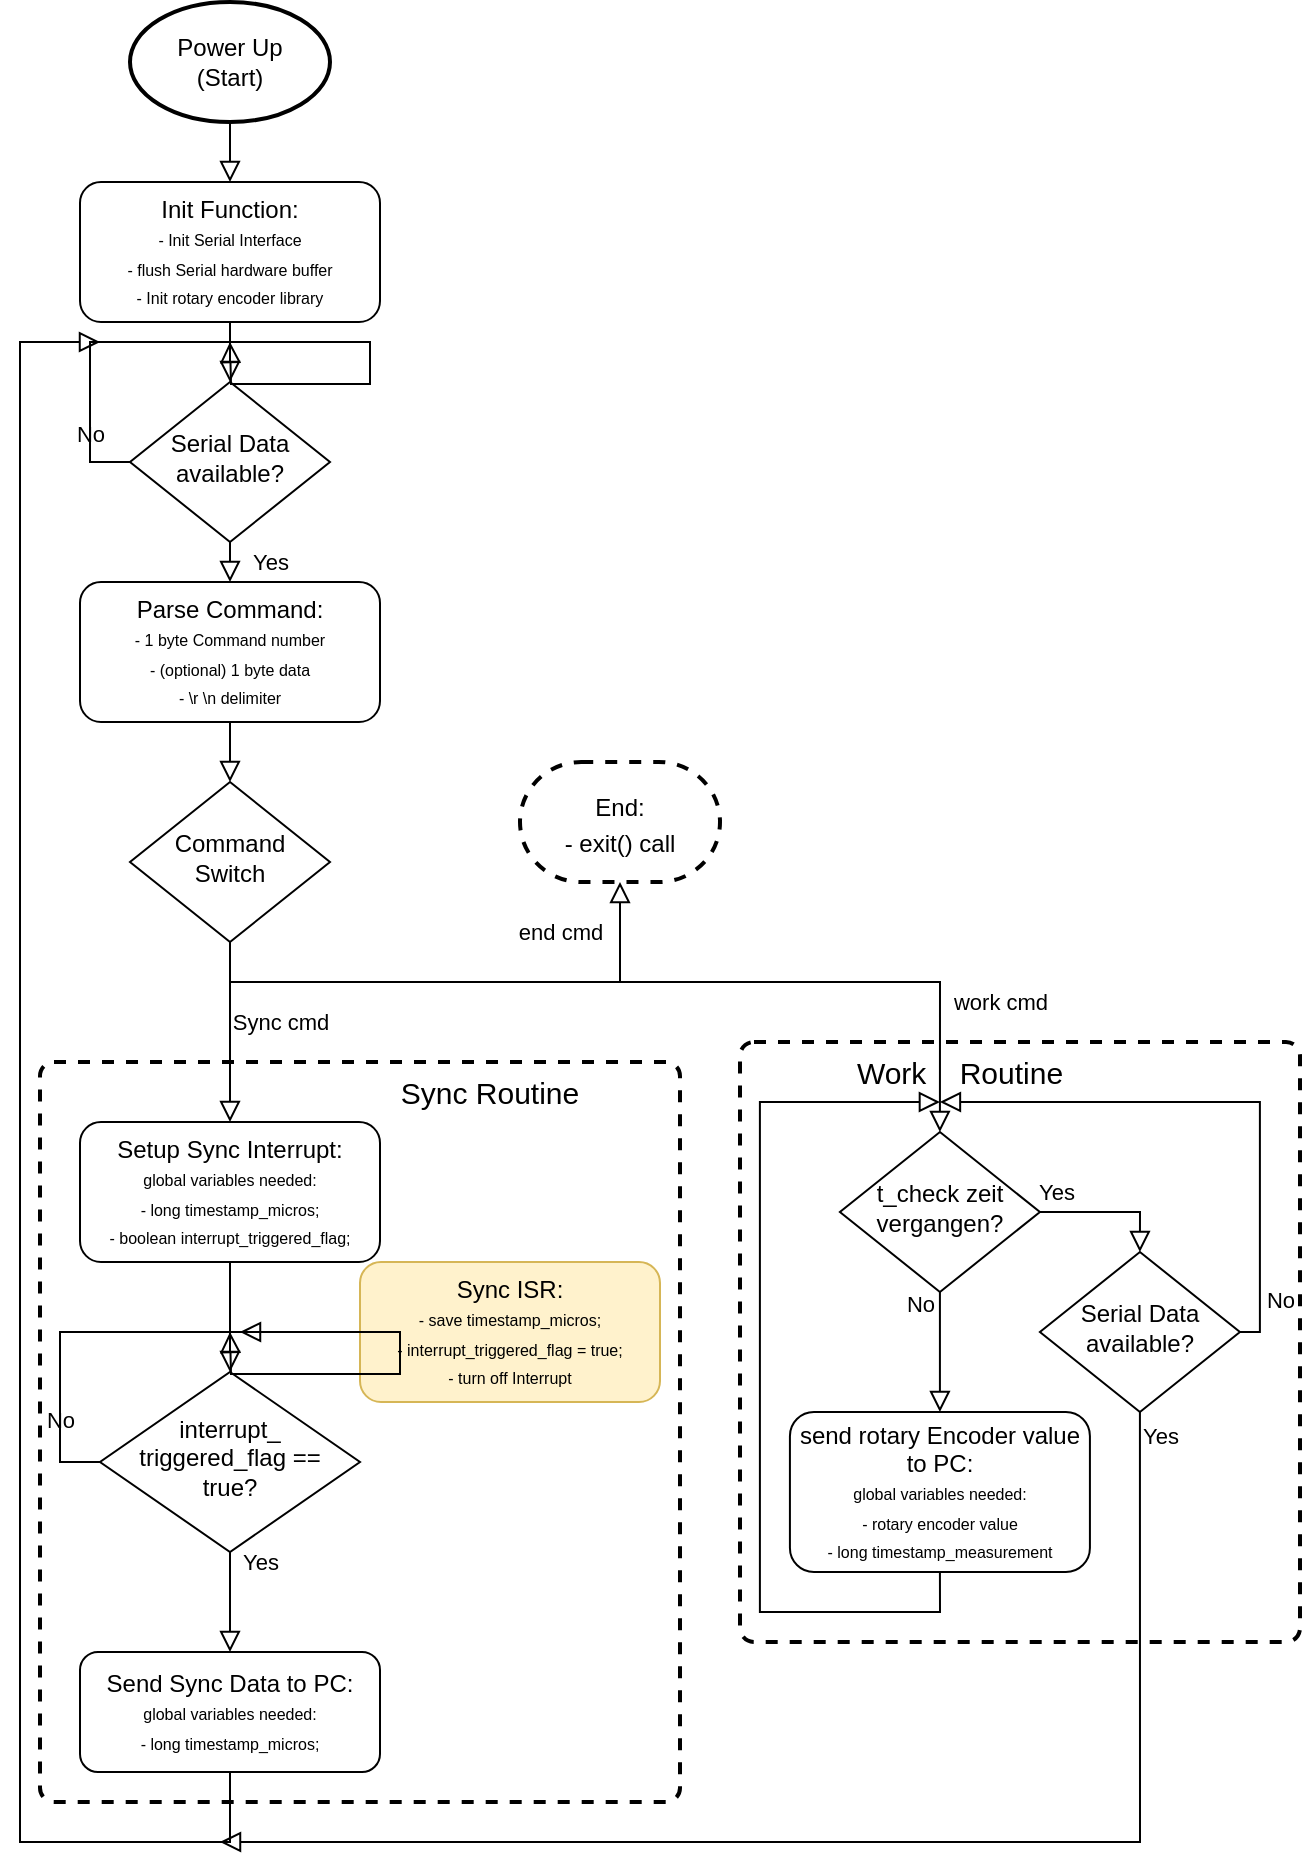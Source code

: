 <mxfile version="17.2.4" type="device"><diagram id="C5RBs43oDa-KdzZeNtuy" name="Page-1"><mxGraphModel dx="978" dy="799" grid="1" gridSize="10" guides="1" tooltips="1" connect="1" arrows="1" fold="1" page="1" pageScale="1" pageWidth="827" pageHeight="1169" math="0" shadow="0"><root><mxCell id="WIyWlLk6GJQsqaUBKTNV-0"/><mxCell id="WIyWlLk6GJQsqaUBKTNV-1" parent="WIyWlLk6GJQsqaUBKTNV-0"/><mxCell id="2u7fmn7NpDEMbbSHLtYv-59" value="" style="rounded=1;whiteSpace=wrap;html=1;absoluteArcSize=1;arcSize=14;strokeWidth=2;fontSize=8;dashed=1;align=right;" parent="WIyWlLk6GJQsqaUBKTNV-1" vertex="1"><mxGeometry x="390" y="540" width="280" height="300" as="geometry"/></mxCell><mxCell id="2u7fmn7NpDEMbbSHLtYv-60" value="&lt;font style=&quot;font-size: 15px&quot;&gt;Work&amp;nbsp; &amp;nbsp; Routine&lt;/font&gt;" style="text;html=1;strokeColor=none;fillColor=none;align=center;verticalAlign=middle;whiteSpace=wrap;rounded=0;dashed=1;fontSize=8;" parent="WIyWlLk6GJQsqaUBKTNV-1" vertex="1"><mxGeometry x="430" y="540" width="140" height="30" as="geometry"/></mxCell><mxCell id="2u7fmn7NpDEMbbSHLtYv-23" value="" style="rounded=1;whiteSpace=wrap;html=1;absoluteArcSize=1;arcSize=14;strokeWidth=2;fontSize=8;dashed=1;align=right;" parent="WIyWlLk6GJQsqaUBKTNV-1" vertex="1"><mxGeometry x="40" y="550" width="320" height="370" as="geometry"/></mxCell><mxCell id="2u7fmn7NpDEMbbSHLtYv-0" value="Init Function:&lt;br style=&quot;font-size: 8px&quot;&gt;&lt;font style=&quot;font-size: 8px&quot;&gt;- Init Serial Interface&lt;br&gt;- flush Serial hardware buffer&lt;br&gt;- Init rotary encoder library&lt;/font&gt;" style="rounded=1;whiteSpace=wrap;html=1;fontSize=12;glass=0;strokeWidth=1;shadow=0;" parent="WIyWlLk6GJQsqaUBKTNV-1" vertex="1"><mxGeometry x="60" y="110" width="150" height="70" as="geometry"/></mxCell><mxCell id="2u7fmn7NpDEMbbSHLtYv-1" value="" style="rounded=0;html=1;jettySize=auto;orthogonalLoop=1;fontSize=11;endArrow=block;endFill=0;endSize=8;strokeWidth=1;shadow=0;labelBackgroundColor=none;edgeStyle=orthogonalEdgeStyle;entryX=0.5;entryY=0;entryDx=0;entryDy=0;exitX=0.5;exitY=1;exitDx=0;exitDy=0;exitPerimeter=0;" parent="WIyWlLk6GJQsqaUBKTNV-1" source="2u7fmn7NpDEMbbSHLtYv-9" target="2u7fmn7NpDEMbbSHLtYv-0" edge="1"><mxGeometry y="20" relative="1" as="geometry"><mxPoint as="offset"/><mxPoint x="135" y="70.0" as="sourcePoint"/><mxPoint x="145" y="390" as="targetPoint"/></mxGeometry></mxCell><mxCell id="2u7fmn7NpDEMbbSHLtYv-2" value="Serial Data available?" style="rhombus;whiteSpace=wrap;html=1;shadow=0;fontFamily=Helvetica;fontSize=12;align=center;strokeWidth=1;spacing=6;spacingTop=-4;" parent="WIyWlLk6GJQsqaUBKTNV-1" vertex="1"><mxGeometry x="85" y="210" width="100" height="80" as="geometry"/></mxCell><mxCell id="2u7fmn7NpDEMbbSHLtYv-3" value="No" style="rounded=0;html=1;jettySize=auto;orthogonalLoop=1;fontSize=11;endArrow=block;endFill=0;endSize=8;strokeWidth=1;shadow=0;labelBackgroundColor=none;edgeStyle=orthogonalEdgeStyle;exitX=0;exitY=0.5;exitDx=0;exitDy=0;" parent="WIyWlLk6GJQsqaUBKTNV-1" source="2u7fmn7NpDEMbbSHLtYv-2" edge="1"><mxGeometry x="-0.733" y="-10" relative="1" as="geometry"><mxPoint x="-10" y="10" as="offset"/><mxPoint x="375.0" y="620" as="sourcePoint"/><mxPoint x="135" y="190" as="targetPoint"/></mxGeometry></mxCell><mxCell id="2u7fmn7NpDEMbbSHLtYv-4" value="" style="rounded=0;html=1;jettySize=auto;orthogonalLoop=1;fontSize=11;endArrow=block;endFill=0;endSize=8;strokeWidth=1;shadow=0;labelBackgroundColor=none;edgeStyle=orthogonalEdgeStyle;entryX=0.5;entryY=0;entryDx=0;entryDy=0;exitX=0.5;exitY=1;exitDx=0;exitDy=0;" parent="WIyWlLk6GJQsqaUBKTNV-1" source="2u7fmn7NpDEMbbSHLtYv-0" target="2u7fmn7NpDEMbbSHLtYv-2" edge="1"><mxGeometry y="20" relative="1" as="geometry"><mxPoint as="offset"/><mxPoint x="145" y="60" as="sourcePoint"/><mxPoint x="145" y="100" as="targetPoint"/></mxGeometry></mxCell><mxCell id="2u7fmn7NpDEMbbSHLtYv-5" value="Yes" style="rounded=0;html=1;jettySize=auto;orthogonalLoop=1;fontSize=11;endArrow=block;endFill=0;endSize=8;strokeWidth=1;shadow=0;labelBackgroundColor=none;edgeStyle=orthogonalEdgeStyle;exitX=0.5;exitY=1;exitDx=0;exitDy=0;entryX=0.5;entryY=0;entryDx=0;entryDy=0;" parent="WIyWlLk6GJQsqaUBKTNV-1" source="2u7fmn7NpDEMbbSHLtYv-2" target="2u7fmn7NpDEMbbSHLtYv-6" edge="1"><mxGeometry y="20" relative="1" as="geometry"><mxPoint as="offset"/><mxPoint x="375" y="480" as="sourcePoint"/><mxPoint x="135" y="300" as="targetPoint"/></mxGeometry></mxCell><mxCell id="2u7fmn7NpDEMbbSHLtYv-6" value="Parse Command:&lt;br style=&quot;font-size: 8px&quot;&gt;&lt;font style=&quot;font-size: 8px&quot;&gt;- 1 byte Command number&lt;br&gt;- (optional) 1 byte data&lt;br&gt;- \r \n delimiter&lt;/font&gt;" style="rounded=1;whiteSpace=wrap;html=1;fontSize=12;glass=0;strokeWidth=1;shadow=0;" parent="WIyWlLk6GJQsqaUBKTNV-1" vertex="1"><mxGeometry x="60" y="310" width="150" height="70" as="geometry"/></mxCell><mxCell id="2u7fmn7NpDEMbbSHLtYv-7" value="Command&lt;br&gt;Switch" style="rhombus;whiteSpace=wrap;html=1;shadow=0;fontFamily=Helvetica;fontSize=12;align=center;strokeWidth=1;spacing=6;spacingTop=-4;" parent="WIyWlLk6GJQsqaUBKTNV-1" vertex="1"><mxGeometry x="85" y="410" width="100" height="80" as="geometry"/></mxCell><mxCell id="2u7fmn7NpDEMbbSHLtYv-8" value="" style="rounded=0;html=1;jettySize=auto;orthogonalLoop=1;fontSize=11;endArrow=block;endFill=0;endSize=8;strokeWidth=1;shadow=0;labelBackgroundColor=none;edgeStyle=orthogonalEdgeStyle;entryX=0.5;entryY=0;entryDx=0;entryDy=0;exitX=0.5;exitY=1;exitDx=0;exitDy=0;" parent="WIyWlLk6GJQsqaUBKTNV-1" source="2u7fmn7NpDEMbbSHLtYv-6" target="2u7fmn7NpDEMbbSHLtYv-7" edge="1"><mxGeometry y="20" relative="1" as="geometry"><mxPoint as="offset"/><mxPoint x="145" y="40.0" as="sourcePoint"/><mxPoint x="145" y="80" as="targetPoint"/></mxGeometry></mxCell><mxCell id="2u7fmn7NpDEMbbSHLtYv-9" value="&lt;span style=&quot;font-size: 12px&quot;&gt;Power Up&lt;/span&gt;&lt;br style=&quot;font-size: 12px&quot;&gt;&lt;span style=&quot;font-size: 12px&quot;&gt;(Start)&lt;/span&gt;" style="strokeWidth=2;html=1;shape=mxgraph.flowchart.start_1;whiteSpace=wrap;fontSize=8;" parent="WIyWlLk6GJQsqaUBKTNV-1" vertex="1"><mxGeometry x="85" y="20" width="100" height="60" as="geometry"/></mxCell><mxCell id="2u7fmn7NpDEMbbSHLtYv-10" value="Setup Sync Interrupt:&lt;br style=&quot;font-size: 8px&quot;&gt;&lt;font style=&quot;font-size: 8px&quot;&gt;global variables needed:&lt;br&gt;- long timestamp_micros;&lt;br&gt;- boolean interrupt_triggered_flag;&lt;br&gt;&lt;/font&gt;" style="rounded=1;whiteSpace=wrap;html=1;fontSize=12;glass=0;strokeWidth=1;shadow=0;" parent="WIyWlLk6GJQsqaUBKTNV-1" vertex="1"><mxGeometry x="60" y="580" width="150" height="70" as="geometry"/></mxCell><mxCell id="2u7fmn7NpDEMbbSHLtYv-11" value="Sync ISR:&lt;br style=&quot;font-size: 8px&quot;&gt;&lt;font style=&quot;font-size: 8px&quot;&gt;- save timestamp_micros;&lt;br&gt;- interrupt_triggered_flag = true;&lt;br&gt;- turn off Interrupt&lt;br&gt;&lt;/font&gt;" style="rounded=1;whiteSpace=wrap;html=1;fontSize=12;glass=0;strokeWidth=1;shadow=0;fillColor=#fff2cc;strokeColor=#d6b656;" parent="WIyWlLk6GJQsqaUBKTNV-1" vertex="1"><mxGeometry x="200" y="650" width="150" height="70" as="geometry"/></mxCell><mxCell id="2u7fmn7NpDEMbbSHLtYv-12" value="interrupt_ triggered_flag == true?" style="rhombus;whiteSpace=wrap;html=1;shadow=0;fontFamily=Helvetica;fontSize=12;align=center;strokeWidth=1;spacing=6;spacingTop=-4;" parent="WIyWlLk6GJQsqaUBKTNV-1" vertex="1"><mxGeometry x="70" y="705" width="130" height="90" as="geometry"/></mxCell><mxCell id="2u7fmn7NpDEMbbSHLtYv-13" value="No" style="rounded=0;html=1;jettySize=auto;orthogonalLoop=1;fontSize=11;endArrow=block;endFill=0;endSize=8;strokeWidth=1;shadow=0;labelBackgroundColor=none;edgeStyle=orthogonalEdgeStyle;exitX=0;exitY=0.5;exitDx=0;exitDy=0;" parent="WIyWlLk6GJQsqaUBKTNV-1" source="2u7fmn7NpDEMbbSHLtYv-12" edge="1"><mxGeometry x="-0.733" y="-10" relative="1" as="geometry"><mxPoint x="-10" y="10" as="offset"/><mxPoint x="360.0" y="1115" as="sourcePoint"/><mxPoint x="135" y="685" as="targetPoint"/></mxGeometry></mxCell><mxCell id="2u7fmn7NpDEMbbSHLtYv-14" value="" style="rounded=0;html=1;jettySize=auto;orthogonalLoop=1;fontSize=11;endArrow=block;endFill=0;endSize=8;strokeWidth=1;shadow=0;labelBackgroundColor=none;edgeStyle=orthogonalEdgeStyle;entryX=0.5;entryY=0;entryDx=0;entryDy=0;exitX=0.5;exitY=1;exitDx=0;exitDy=0;" parent="WIyWlLk6GJQsqaUBKTNV-1" source="2u7fmn7NpDEMbbSHLtYv-10" target="2u7fmn7NpDEMbbSHLtYv-12" edge="1"><mxGeometry y="20" relative="1" as="geometry"><mxPoint as="offset"/><mxPoint x="145" y="435" as="sourcePoint"/><mxPoint x="145" y="465" as="targetPoint"/></mxGeometry></mxCell><mxCell id="2u7fmn7NpDEMbbSHLtYv-16" value="" style="rounded=0;html=1;jettySize=auto;orthogonalLoop=1;fontSize=11;endArrow=block;endFill=0;endSize=8;strokeWidth=1;shadow=0;labelBackgroundColor=none;edgeStyle=orthogonalEdgeStyle;exitX=0;exitY=0.5;exitDx=0;exitDy=0;" parent="WIyWlLk6GJQsqaUBKTNV-1" source="2u7fmn7NpDEMbbSHLtYv-11" edge="1"><mxGeometry y="20" relative="1" as="geometry"><mxPoint as="offset"/><mxPoint x="145" y="660" as="sourcePoint"/><mxPoint x="140" y="685" as="targetPoint"/><Array as="points"/></mxGeometry></mxCell><mxCell id="2u7fmn7NpDEMbbSHLtYv-18" value="Yes" style="rounded=0;html=1;jettySize=auto;orthogonalLoop=1;fontSize=11;endArrow=block;endFill=0;endSize=8;strokeWidth=1;shadow=0;labelBackgroundColor=none;edgeStyle=orthogonalEdgeStyle;exitX=0.5;exitY=1;exitDx=0;exitDy=0;entryX=0.5;entryY=0;entryDx=0;entryDy=0;" parent="WIyWlLk6GJQsqaUBKTNV-1" source="2u7fmn7NpDEMbbSHLtYv-12" target="2u7fmn7NpDEMbbSHLtYv-19" edge="1"><mxGeometry x="-0.8" y="15" relative="1" as="geometry"><mxPoint as="offset"/><mxPoint x="145" y="325" as="sourcePoint"/><mxPoint x="135" y="835" as="targetPoint"/></mxGeometry></mxCell><mxCell id="2u7fmn7NpDEMbbSHLtYv-19" value="Send Sync Data to PC:&lt;br style=&quot;font-size: 8px&quot;&gt;&lt;font style=&quot;font-size: 8px&quot;&gt;global variables needed:&lt;br&gt;- long timestamp_micros;&lt;br&gt;&lt;/font&gt;" style="rounded=1;whiteSpace=wrap;html=1;fontSize=12;glass=0;strokeWidth=1;shadow=0;" parent="WIyWlLk6GJQsqaUBKTNV-1" vertex="1"><mxGeometry x="60" y="845" width="150" height="60" as="geometry"/></mxCell><mxCell id="2u7fmn7NpDEMbbSHLtYv-21" value="" style="rounded=0;html=1;jettySize=auto;orthogonalLoop=1;fontSize=11;endArrow=block;endFill=0;endSize=8;strokeWidth=1;shadow=0;labelBackgroundColor=none;edgeStyle=orthogonalEdgeStyle;exitX=0.5;exitY=1;exitDx=0;exitDy=0;" parent="WIyWlLk6GJQsqaUBKTNV-1" source="2u7fmn7NpDEMbbSHLtYv-19" edge="1"><mxGeometry y="20" relative="1" as="geometry"><mxPoint as="offset"/><mxPoint x="305" y="630" as="sourcePoint"/><mxPoint x="70" y="190" as="targetPoint"/><Array as="points"><mxPoint x="135" y="940"/><mxPoint x="30" y="940"/><mxPoint x="30" y="190"/><mxPoint x="60" y="190"/></Array></mxGeometry></mxCell><mxCell id="2u7fmn7NpDEMbbSHLtYv-22" value="Sync cmd" style="rounded=0;html=1;jettySize=auto;orthogonalLoop=1;fontSize=11;endArrow=block;endFill=0;endSize=8;strokeWidth=1;shadow=0;labelBackgroundColor=none;edgeStyle=orthogonalEdgeStyle;exitX=0.5;exitY=1;exitDx=0;exitDy=0;entryX=0.5;entryY=0;entryDx=0;entryDy=0;" parent="WIyWlLk6GJQsqaUBKTNV-1" source="2u7fmn7NpDEMbbSHLtYv-7" target="2u7fmn7NpDEMbbSHLtYv-10" edge="1"><mxGeometry x="-0.111" y="25" relative="1" as="geometry"><mxPoint as="offset"/><mxPoint x="145" y="760" as="sourcePoint"/><mxPoint x="145" y="810" as="targetPoint"/></mxGeometry></mxCell><mxCell id="2u7fmn7NpDEMbbSHLtYv-24" value="&lt;font style=&quot;font-size: 15px&quot;&gt;Sync Routine&lt;/font&gt;" style="text;html=1;strokeColor=none;fillColor=none;align=center;verticalAlign=middle;whiteSpace=wrap;rounded=0;dashed=1;fontSize=8;" parent="WIyWlLk6GJQsqaUBKTNV-1" vertex="1"><mxGeometry x="200" y="550" width="130" height="30" as="geometry"/></mxCell><mxCell id="2u7fmn7NpDEMbbSHLtYv-48" value="t_check zeit vergangen?" style="rhombus;whiteSpace=wrap;html=1;shadow=0;fontFamily=Helvetica;fontSize=12;align=center;strokeWidth=1;spacing=6;spacingTop=-4;" parent="WIyWlLk6GJQsqaUBKTNV-1" vertex="1"><mxGeometry x="439.96" y="585" width="100" height="80" as="geometry"/></mxCell><mxCell id="2u7fmn7NpDEMbbSHLtYv-49" value="Serial Data available?" style="rhombus;whiteSpace=wrap;html=1;shadow=0;fontFamily=Helvetica;fontSize=12;align=center;strokeWidth=1;spacing=6;spacingTop=-4;" parent="WIyWlLk6GJQsqaUBKTNV-1" vertex="1"><mxGeometry x="539.96" y="645" width="100" height="80" as="geometry"/></mxCell><mxCell id="2u7fmn7NpDEMbbSHLtYv-50" value="No" style="rounded=0;html=1;jettySize=auto;orthogonalLoop=1;fontSize=11;endArrow=block;endFill=0;endSize=8;strokeWidth=1;shadow=0;labelBackgroundColor=none;edgeStyle=orthogonalEdgeStyle;exitX=1;exitY=0.5;exitDx=0;exitDy=0;" parent="WIyWlLk6GJQsqaUBKTNV-1" source="2u7fmn7NpDEMbbSHLtYv-49" edge="1"><mxGeometry x="-0.818" y="-10" relative="1" as="geometry"><mxPoint as="offset"/><mxPoint x="809.95" y="1070" as="sourcePoint"/><mxPoint x="489.96" y="570" as="targetPoint"/><Array as="points"><mxPoint x="649.96" y="685"/><mxPoint x="649.96" y="570"/></Array></mxGeometry></mxCell><mxCell id="2u7fmn7NpDEMbbSHLtYv-51" value="Yes" style="rounded=0;html=1;jettySize=auto;orthogonalLoop=1;fontSize=11;endArrow=block;endFill=0;endSize=8;strokeWidth=1;shadow=0;labelBackgroundColor=none;edgeStyle=orthogonalEdgeStyle;exitX=0.5;exitY=1;exitDx=0;exitDy=0;" parent="WIyWlLk6GJQsqaUBKTNV-1" source="2u7fmn7NpDEMbbSHLtYv-49" edge="1"><mxGeometry x="-0.964" y="10" relative="1" as="geometry"><mxPoint as="offset"/><mxPoint x="869.96" y="910" as="sourcePoint"/><mxPoint x="130" y="940" as="targetPoint"/><Array as="points"><mxPoint x="590" y="940"/><mxPoint x="250" y="940"/></Array></mxGeometry></mxCell><mxCell id="2u7fmn7NpDEMbbSHLtYv-53" value="Yes" style="rounded=0;html=1;jettySize=auto;orthogonalLoop=1;fontSize=11;endArrow=block;endFill=0;endSize=8;strokeWidth=1;shadow=0;labelBackgroundColor=none;edgeStyle=orthogonalEdgeStyle;exitX=1;exitY=0.5;exitDx=0;exitDy=0;entryX=0.5;entryY=0;entryDx=0;entryDy=0;" parent="WIyWlLk6GJQsqaUBKTNV-1" source="2u7fmn7NpDEMbbSHLtYv-48" target="2u7fmn7NpDEMbbSHLtYv-49" edge="1"><mxGeometry x="-0.778" y="10" relative="1" as="geometry"><mxPoint as="offset"/><mxPoint x="600.05" y="620" as="sourcePoint"/><mxPoint x="589.96" y="600" as="targetPoint"/></mxGeometry></mxCell><mxCell id="2u7fmn7NpDEMbbSHLtYv-54" value="No" style="rounded=0;html=1;jettySize=auto;orthogonalLoop=1;fontSize=11;endArrow=block;endFill=0;endSize=8;strokeWidth=1;shadow=0;labelBackgroundColor=none;edgeStyle=orthogonalEdgeStyle;exitX=0.5;exitY=1;exitDx=0;exitDy=0;entryX=0.5;entryY=0;entryDx=0;entryDy=0;" parent="WIyWlLk6GJQsqaUBKTNV-1" source="2u7fmn7NpDEMbbSHLtYv-48" target="2u7fmn7NpDEMbbSHLtYv-55" edge="1"><mxGeometry x="-0.818" y="-10" relative="1" as="geometry"><mxPoint as="offset"/><mxPoint x="609.96" y="660" as="sourcePoint"/><mxPoint x="489.96" y="720" as="targetPoint"/></mxGeometry></mxCell><mxCell id="2u7fmn7NpDEMbbSHLtYv-55" value="send rotary Encoder value to PC:&lt;br style=&quot;font-size: 8px&quot;&gt;&lt;font style=&quot;font-size: 8px&quot;&gt;global variables needed:&lt;br&gt;- rotary encoder value&lt;br&gt;- long timestamp_measurement&lt;br&gt;&lt;/font&gt;" style="rounded=1;whiteSpace=wrap;html=1;fontSize=12;glass=0;strokeWidth=1;shadow=0;" parent="WIyWlLk6GJQsqaUBKTNV-1" vertex="1"><mxGeometry x="414.96" y="725" width="150" height="80" as="geometry"/></mxCell><mxCell id="2u7fmn7NpDEMbbSHLtYv-56" value="" style="rounded=0;html=1;jettySize=auto;orthogonalLoop=1;fontSize=11;endArrow=block;endFill=0;endSize=8;strokeWidth=1;shadow=0;labelBackgroundColor=none;edgeStyle=orthogonalEdgeStyle;exitX=0.5;exitY=1;exitDx=0;exitDy=0;" parent="WIyWlLk6GJQsqaUBKTNV-1" source="2u7fmn7NpDEMbbSHLtYv-55" edge="1"><mxGeometry y="20" relative="1" as="geometry"><mxPoint as="offset"/><mxPoint x="184.96" y="860" as="sourcePoint"/><mxPoint x="489.96" y="570" as="targetPoint"/><Array as="points"><mxPoint x="489.96" y="825"/><mxPoint x="399.96" y="825"/><mxPoint x="399.96" y="570"/></Array></mxGeometry></mxCell><mxCell id="2u7fmn7NpDEMbbSHLtYv-57" value="work cmd" style="rounded=0;html=1;jettySize=auto;orthogonalLoop=1;fontSize=11;endArrow=block;endFill=0;endSize=8;strokeWidth=1;shadow=0;labelBackgroundColor=none;edgeStyle=orthogonalEdgeStyle;exitX=0.5;exitY=1;exitDx=0;exitDy=0;entryX=0.5;entryY=0;entryDx=0;entryDy=0;" parent="WIyWlLk6GJQsqaUBKTNV-1" source="2u7fmn7NpDEMbbSHLtYv-7" target="2u7fmn7NpDEMbbSHLtYv-48" edge="1"><mxGeometry x="0.711" y="30" relative="1" as="geometry"><mxPoint as="offset"/><mxPoint x="145" y="500" as="sourcePoint"/><mxPoint x="515" y="590" as="targetPoint"/><Array as="points"><mxPoint x="135" y="510"/><mxPoint x="490" y="510"/></Array></mxGeometry></mxCell><mxCell id="2u7fmn7NpDEMbbSHLtYv-61" value="&lt;font style=&quot;font-size: 12px&quot;&gt;End:&lt;br&gt;- exit() call&lt;br&gt;&lt;/font&gt;" style="strokeWidth=2;html=1;shape=mxgraph.flowchart.terminator;whiteSpace=wrap;dashed=1;fontSize=15;" parent="WIyWlLk6GJQsqaUBKTNV-1" vertex="1"><mxGeometry x="280" y="400" width="100" height="60" as="geometry"/></mxCell><mxCell id="2u7fmn7NpDEMbbSHLtYv-62" value="end cmd" style="rounded=0;html=1;jettySize=auto;orthogonalLoop=1;fontSize=11;endArrow=block;endFill=0;endSize=8;strokeWidth=1;shadow=0;labelBackgroundColor=none;edgeStyle=orthogonalEdgeStyle;exitX=0.5;exitY=1;exitDx=0;exitDy=0;entryX=0.5;entryY=1;entryDx=0;entryDy=0;entryPerimeter=0;" parent="WIyWlLk6GJQsqaUBKTNV-1" source="2u7fmn7NpDEMbbSHLtYv-7" target="2u7fmn7NpDEMbbSHLtYv-61" edge="1"><mxGeometry x="0.817" y="30" relative="1" as="geometry"><mxPoint y="1" as="offset"/><mxPoint x="145" y="500" as="sourcePoint"/><mxPoint x="330" y="480" as="targetPoint"/><Array as="points"><mxPoint x="135" y="510"/><mxPoint x="330" y="510"/></Array></mxGeometry></mxCell></root></mxGraphModel></diagram></mxfile>